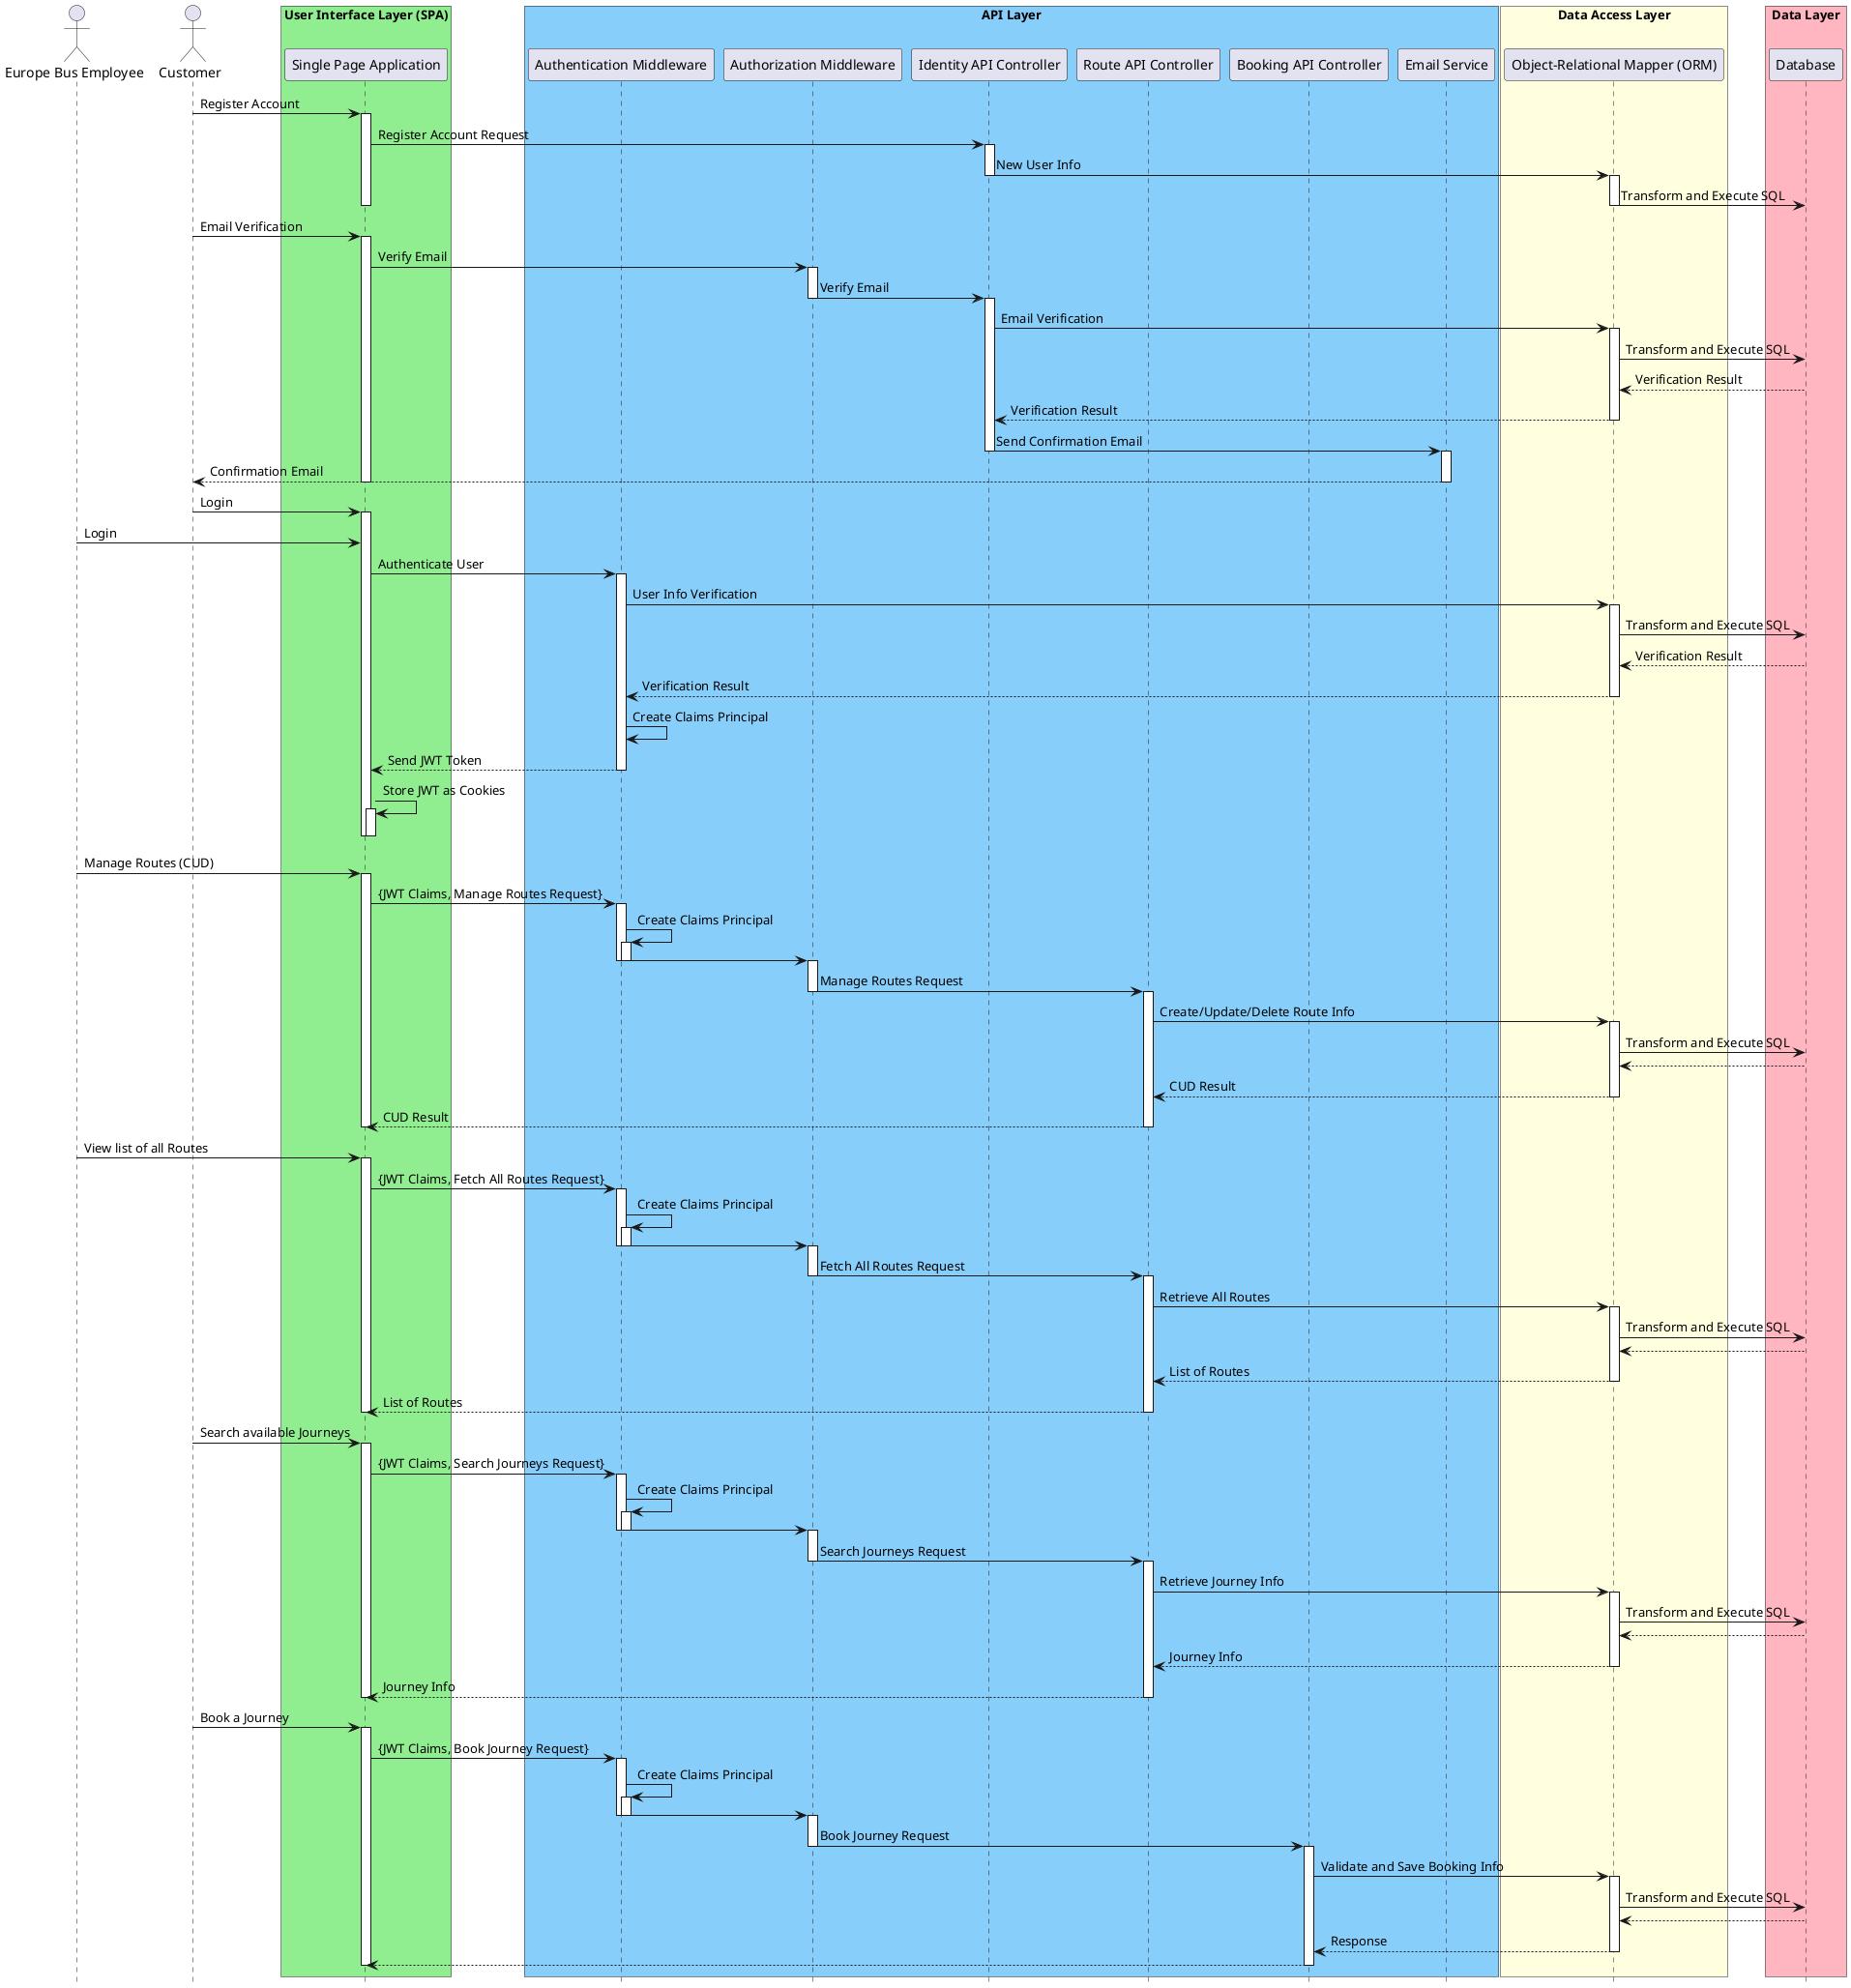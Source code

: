 @startuml
hide footbox

actor Employee as "Europe Bus Employee"
actor Customer

box "User Interface Layer (SPA)" #LightGreen
participant SPA as "Single Page Application"
end box

box "API Layer" #LightSkyBlue
participant AuthN as "Authentication Middleware"
participant AuthZ as "Authorization Middleware"
participant IdentityAPI as "Identity API Controller"
participant RouteAPI as "Route API Controller"
participant BookingAPI as "Booking API Controller"
participant EmailService as "Email Service"
end box

box "Data Access Layer" #LightYellow
participant ORM as "Object-Relational Mapper (ORM)"
end box

box "Data Layer" #LightPink
participant DB as "Database"
end box

Customer -> SPA : Register Account
activate SPA 
SPA -> IdentityAPI: Register Account Request
activate IdentityAPI 
IdentityAPI -> ORM : New User Info 
deactivate IdentityAPI 
activate ORM 
ORM -> DB : Transform and Execute SQL
deactivate ORM 
deactivate SPA

Customer -> SPA : Email Verification
activate SPA 
SPA -> AuthZ : Verify Email
activate AuthZ
AuthZ -> IdentityAPI : Verify Email
deactivate AuthZ
activate IdentityAPI 
IdentityAPI -> ORM : Email Verification
activate ORM 
ORM -> DB : Transform and Execute SQL
DB --> ORM : Verification Result
ORM --> IdentityAPI : Verification Result
deactivate ORM 
IdentityAPI -> EmailService : Send Confirmation Email
deactivate IdentityAPI
activate EmailService
EmailService --> Customer : Confirmation Email
deactivate EmailService
deactivate SPA

Customer -> SPA : Login
activate SPA 
Employee -> SPA : Login
SPA -> AuthN: Authenticate User
activate AuthN 
AuthN -> ORM : User Info Verification
activate ORM 
ORM -> DB : Transform and Execute SQL
DB --> ORM : Verification Result
ORM --> AuthN : Verification Result
deactivate ORM
AuthN -> AuthN: Create Claims Principal
AuthN --> SPA : Send JWT Token
deactivate AuthN
SPA -> SPA : Store JWT as Cookies
activate SPA
deactivate SPA
deactivate SPA

Employee -> SPA : Manage Routes (CUD)
activate SPA
SPA -> AuthN: {JWT Claims, Manage Routes Request}
activate AuthN
AuthN -> AuthN: Create Claims Principal
activate AuthN
AuthN -> AuthZ
deactivate AuthN
activate AuthZ
deactivate AuthN
AuthZ -> RouteAPI : Manage Routes Request
deactivate AuthZ
activate RouteAPI 
RouteAPI -> ORM : Create/Update/Delete Route Info
activate ORM 
ORM -> DB : Transform and Execute SQL
DB --> ORM
ORM --> RouteAPI: CUD Result
deactivate ORM
RouteAPI --> SPA: CUD Result
deactivate RouteAPI 
deactivate SPA 

Employee -> SPA : View list of all Routes
activate SPA 
SPA -> AuthN : {JWT Claims, Fetch All Routes Request}
activate AuthN
AuthN -> AuthN: Create Claims Principal
activate AuthN
AuthN -> AuthZ
deactivate AuthN
activate AuthZ
deactivate AuthN
AuthZ -> RouteAPI : Fetch All Routes Request
deactivate AuthZ
activate RouteAPI 
RouteAPI -> ORM : Retrieve All Routes
activate ORM 
ORM -> DB : Transform and Execute SQL
DB --> ORM
ORM --> RouteAPI: List of Routes
deactivate ORM
RouteAPI --> SPA: List of Routes
deactivate RouteAPI
deactivate SPA

Customer -> SPA : Search available Journeys
activate SPA 
SPA -> AuthN : {JWT Claims, Search Journeys Request}
activate AuthN
AuthN -> AuthN: Create Claims Principal
activate AuthN
AuthN -> AuthZ
deactivate AuthN
activate AuthZ
deactivate AuthN
AuthZ -> RouteAPI : Search Journeys Request
deactivate AuthZ
activate RouteAPI 
RouteAPI -> ORM : Retrieve Journey Info
activate ORM 
ORM -> DB : Transform and Execute SQL
DB --> ORM
ORM --> RouteAPI: Journey Info
deactivate ORM
RouteAPI --> SPA: Journey Info
deactivate RouteAPI 
deactivate SPA 

Customer -> SPA : Book a Journey
activate SPA 
SPA -> AuthN : {JWT Claims, Book Journey Request}
activate AuthN
AuthN -> AuthN: Create Claims Principal
activate AuthN
AuthN -> AuthZ
deactivate AuthN
activate AuthZ
deactivate AuthN
AuthZ -> BookingAPI : Book Journey Request
deactivate AuthZ
activate BookingAPI 
BookingAPI -> ORM : Validate and Save Booking Info
activate ORM 
ORM -> DB : Transform and Execute SQL
DB --> ORM
ORM --> BookingAPI: Response
deactivate ORM 
BookingAPI --> SPA
deactivate BookingAPI 
deactivate SPA 
@enduml